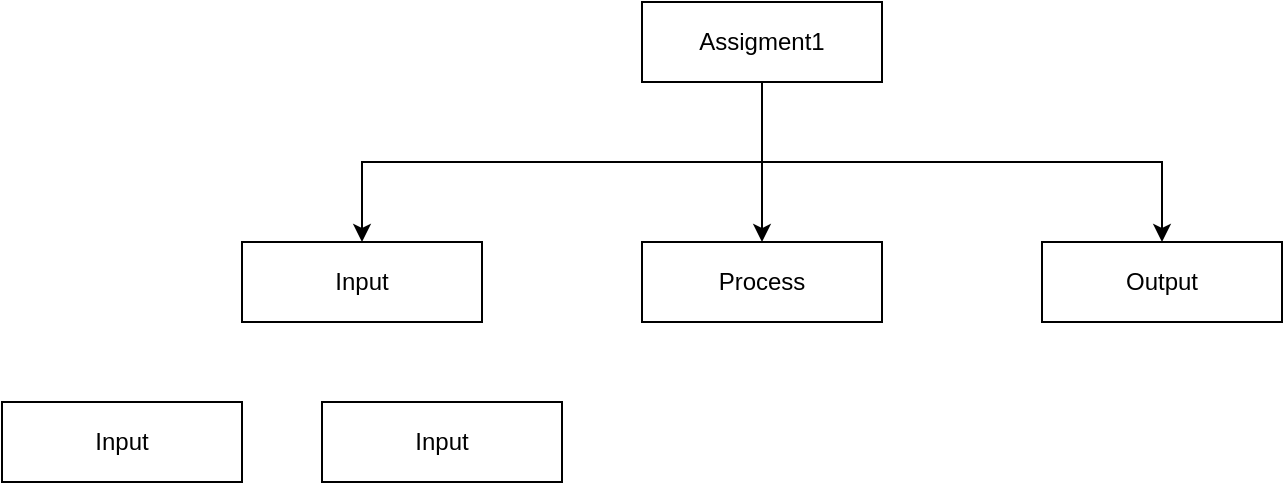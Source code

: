 <mxfile>
    <diagram id="oD-B-MrBPq4iYoVnEIYf" name="Page-1">
        <mxGraphModel dx="1074" dy="741" grid="1" gridSize="10" guides="1" tooltips="1" connect="1" arrows="1" fold="1" page="1" pageScale="1" pageWidth="827" pageHeight="1169" math="0" shadow="0">
            <root>
                <mxCell id="0"/>
                <mxCell id="1" parent="0"/>
                <mxCell id="7" style="edgeStyle=none;html=1;entryX=0.5;entryY=0;entryDx=0;entryDy=0;rounded=0;" edge="1" parent="1" source="2" target="5">
                    <mxGeometry relative="1" as="geometry"/>
                </mxCell>
                <mxCell id="8" style="edgeStyle=none;rounded=0;html=1;entryX=0.5;entryY=0;entryDx=0;entryDy=0;exitX=0.5;exitY=1;exitDx=0;exitDy=0;" edge="1" parent="1" source="2" target="4">
                    <mxGeometry relative="1" as="geometry">
                        <Array as="points">
                            <mxPoint x="380" y="200"/>
                            <mxPoint x="580" y="200"/>
                        </Array>
                    </mxGeometry>
                </mxCell>
                <mxCell id="9" style="edgeStyle=none;rounded=0;html=1;entryX=0.5;entryY=0;entryDx=0;entryDy=0;" edge="1" parent="1" source="2" target="3">
                    <mxGeometry relative="1" as="geometry">
                        <Array as="points">
                            <mxPoint x="380" y="200"/>
                            <mxPoint x="180" y="200"/>
                        </Array>
                    </mxGeometry>
                </mxCell>
                <mxCell id="2" value="Assigment1" style="rounded=0;whiteSpace=wrap;html=1;" vertex="1" parent="1">
                    <mxGeometry x="320" y="120" width="120" height="40" as="geometry"/>
                </mxCell>
                <mxCell id="3" value="Input" style="rounded=0;whiteSpace=wrap;html=1;" vertex="1" parent="1">
                    <mxGeometry x="120" y="240" width="120" height="40" as="geometry"/>
                </mxCell>
                <mxCell id="4" value="&lt;span&gt;Output&lt;/span&gt;" style="rounded=0;whiteSpace=wrap;html=1;" vertex="1" parent="1">
                    <mxGeometry x="520" y="240" width="120" height="40" as="geometry"/>
                </mxCell>
                <mxCell id="5" value="Process" style="rounded=0;whiteSpace=wrap;html=1;" vertex="1" parent="1">
                    <mxGeometry x="320" y="240" width="120" height="40" as="geometry"/>
                </mxCell>
                <mxCell id="11" value="Input" style="rounded=0;whiteSpace=wrap;html=1;" vertex="1" parent="1">
                    <mxGeometry y="320" width="120" height="40" as="geometry"/>
                </mxCell>
                <mxCell id="12" value="Input" style="rounded=0;whiteSpace=wrap;html=1;" vertex="1" parent="1">
                    <mxGeometry x="160" y="320" width="120" height="40" as="geometry"/>
                </mxCell>
            </root>
        </mxGraphModel>
    </diagram>
</mxfile>